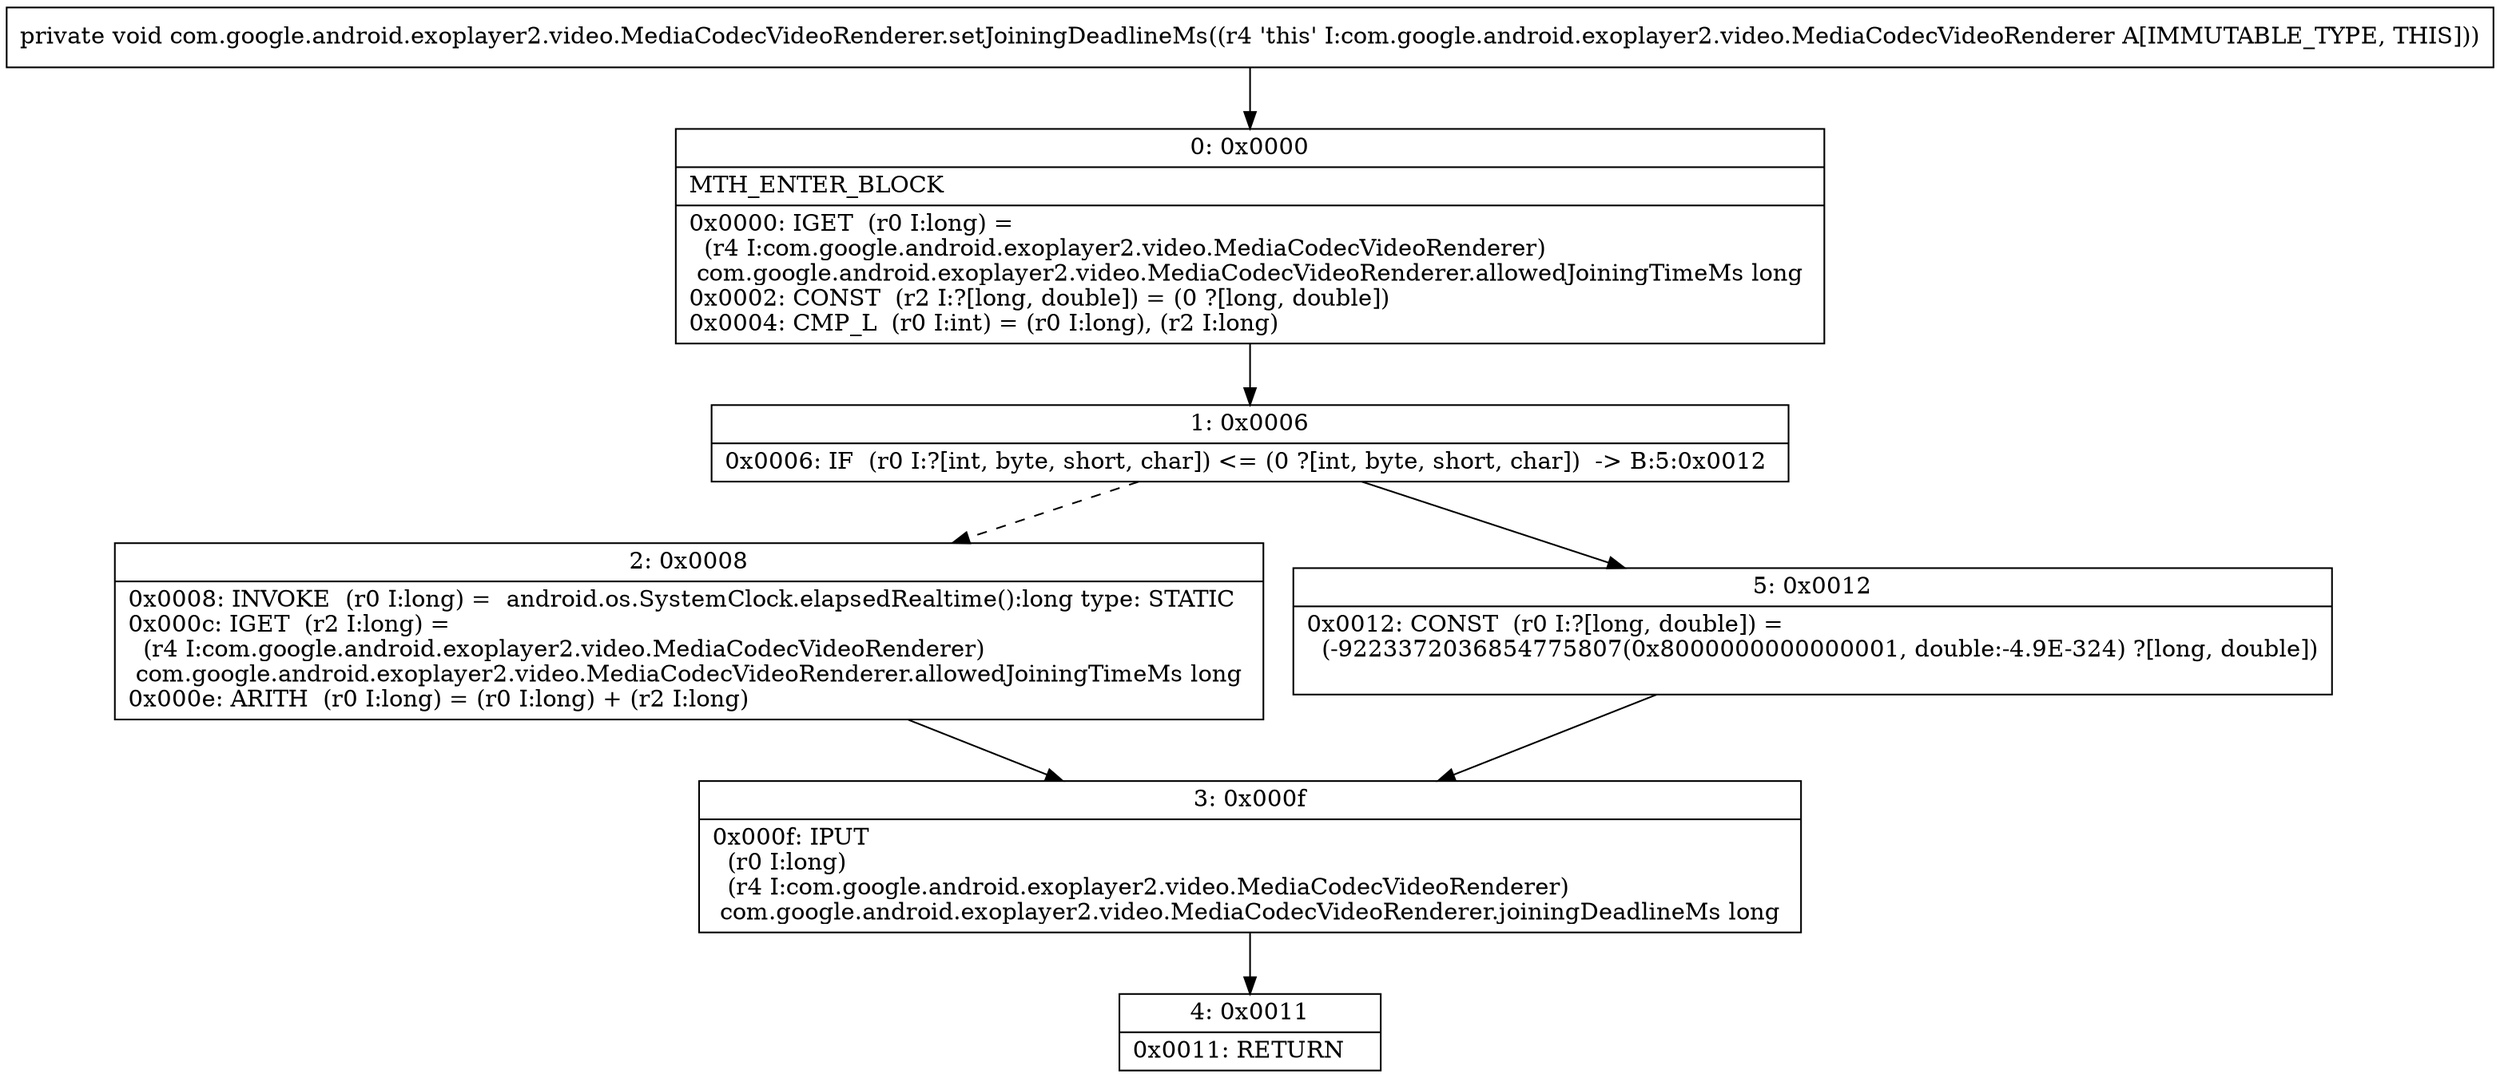 digraph "CFG forcom.google.android.exoplayer2.video.MediaCodecVideoRenderer.setJoiningDeadlineMs()V" {
Node_0 [shape=record,label="{0\:\ 0x0000|MTH_ENTER_BLOCK\l|0x0000: IGET  (r0 I:long) = \l  (r4 I:com.google.android.exoplayer2.video.MediaCodecVideoRenderer)\l com.google.android.exoplayer2.video.MediaCodecVideoRenderer.allowedJoiningTimeMs long \l0x0002: CONST  (r2 I:?[long, double]) = (0 ?[long, double]) \l0x0004: CMP_L  (r0 I:int) = (r0 I:long), (r2 I:long) \l}"];
Node_1 [shape=record,label="{1\:\ 0x0006|0x0006: IF  (r0 I:?[int, byte, short, char]) \<= (0 ?[int, byte, short, char])  \-\> B:5:0x0012 \l}"];
Node_2 [shape=record,label="{2\:\ 0x0008|0x0008: INVOKE  (r0 I:long) =  android.os.SystemClock.elapsedRealtime():long type: STATIC \l0x000c: IGET  (r2 I:long) = \l  (r4 I:com.google.android.exoplayer2.video.MediaCodecVideoRenderer)\l com.google.android.exoplayer2.video.MediaCodecVideoRenderer.allowedJoiningTimeMs long \l0x000e: ARITH  (r0 I:long) = (r0 I:long) + (r2 I:long) \l}"];
Node_3 [shape=record,label="{3\:\ 0x000f|0x000f: IPUT  \l  (r0 I:long)\l  (r4 I:com.google.android.exoplayer2.video.MediaCodecVideoRenderer)\l com.google.android.exoplayer2.video.MediaCodecVideoRenderer.joiningDeadlineMs long \l}"];
Node_4 [shape=record,label="{4\:\ 0x0011|0x0011: RETURN   \l}"];
Node_5 [shape=record,label="{5\:\ 0x0012|0x0012: CONST  (r0 I:?[long, double]) = \l  (\-9223372036854775807(0x8000000000000001, double:\-4.9E\-324) ?[long, double])\l \l}"];
MethodNode[shape=record,label="{private void com.google.android.exoplayer2.video.MediaCodecVideoRenderer.setJoiningDeadlineMs((r4 'this' I:com.google.android.exoplayer2.video.MediaCodecVideoRenderer A[IMMUTABLE_TYPE, THIS])) }"];
MethodNode -> Node_0;
Node_0 -> Node_1;
Node_1 -> Node_2[style=dashed];
Node_1 -> Node_5;
Node_2 -> Node_3;
Node_3 -> Node_4;
Node_5 -> Node_3;
}

